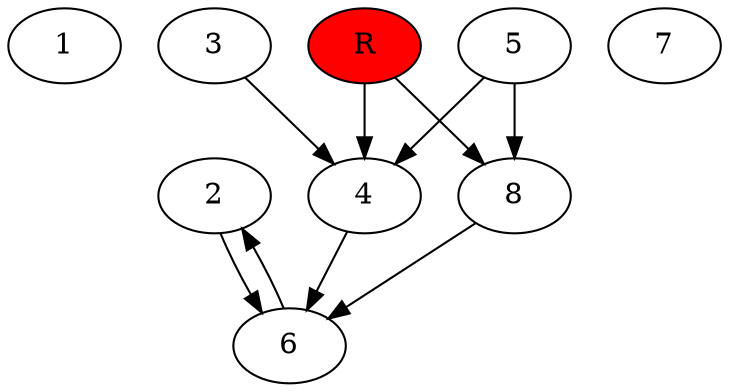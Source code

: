 digraph prb14583 {
	1
	2
	3
	4
	5
	6
	7
	8
	R [fillcolor="#ff0000" style=filled]
	2 -> 6
	3 -> 4
	4 -> 6
	5 -> 4
	5 -> 8
	6 -> 2
	8 -> 6
	R -> 4
	R -> 8
}
